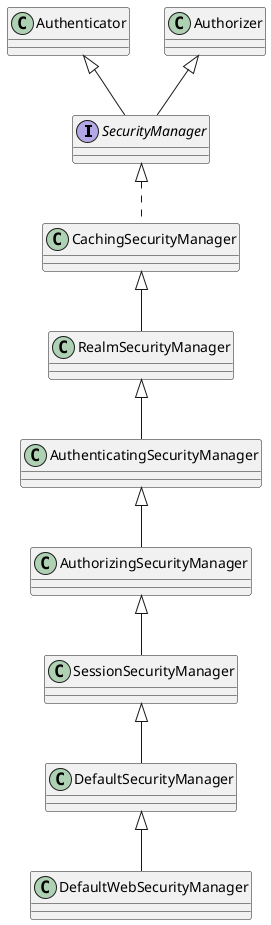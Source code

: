 @startuml

interface SecurityManager

Authenticator <|-- SecurityManager
Authorizer <|-- SecurityManager
SecurityManager <|.. CachingSecurityManager
CachingSecurityManager <|-- RealmSecurityManager
RealmSecurityManager <|-- AuthenticatingSecurityManager
AuthenticatingSecurityManager <|-- AuthorizingSecurityManager


AuthorizingSecurityManager <|-- SessionSecurityManager
SessionSecurityManager <|-- DefaultSecurityManager
DefaultSecurityManager <|-- DefaultWebSecurityManager
@enduml